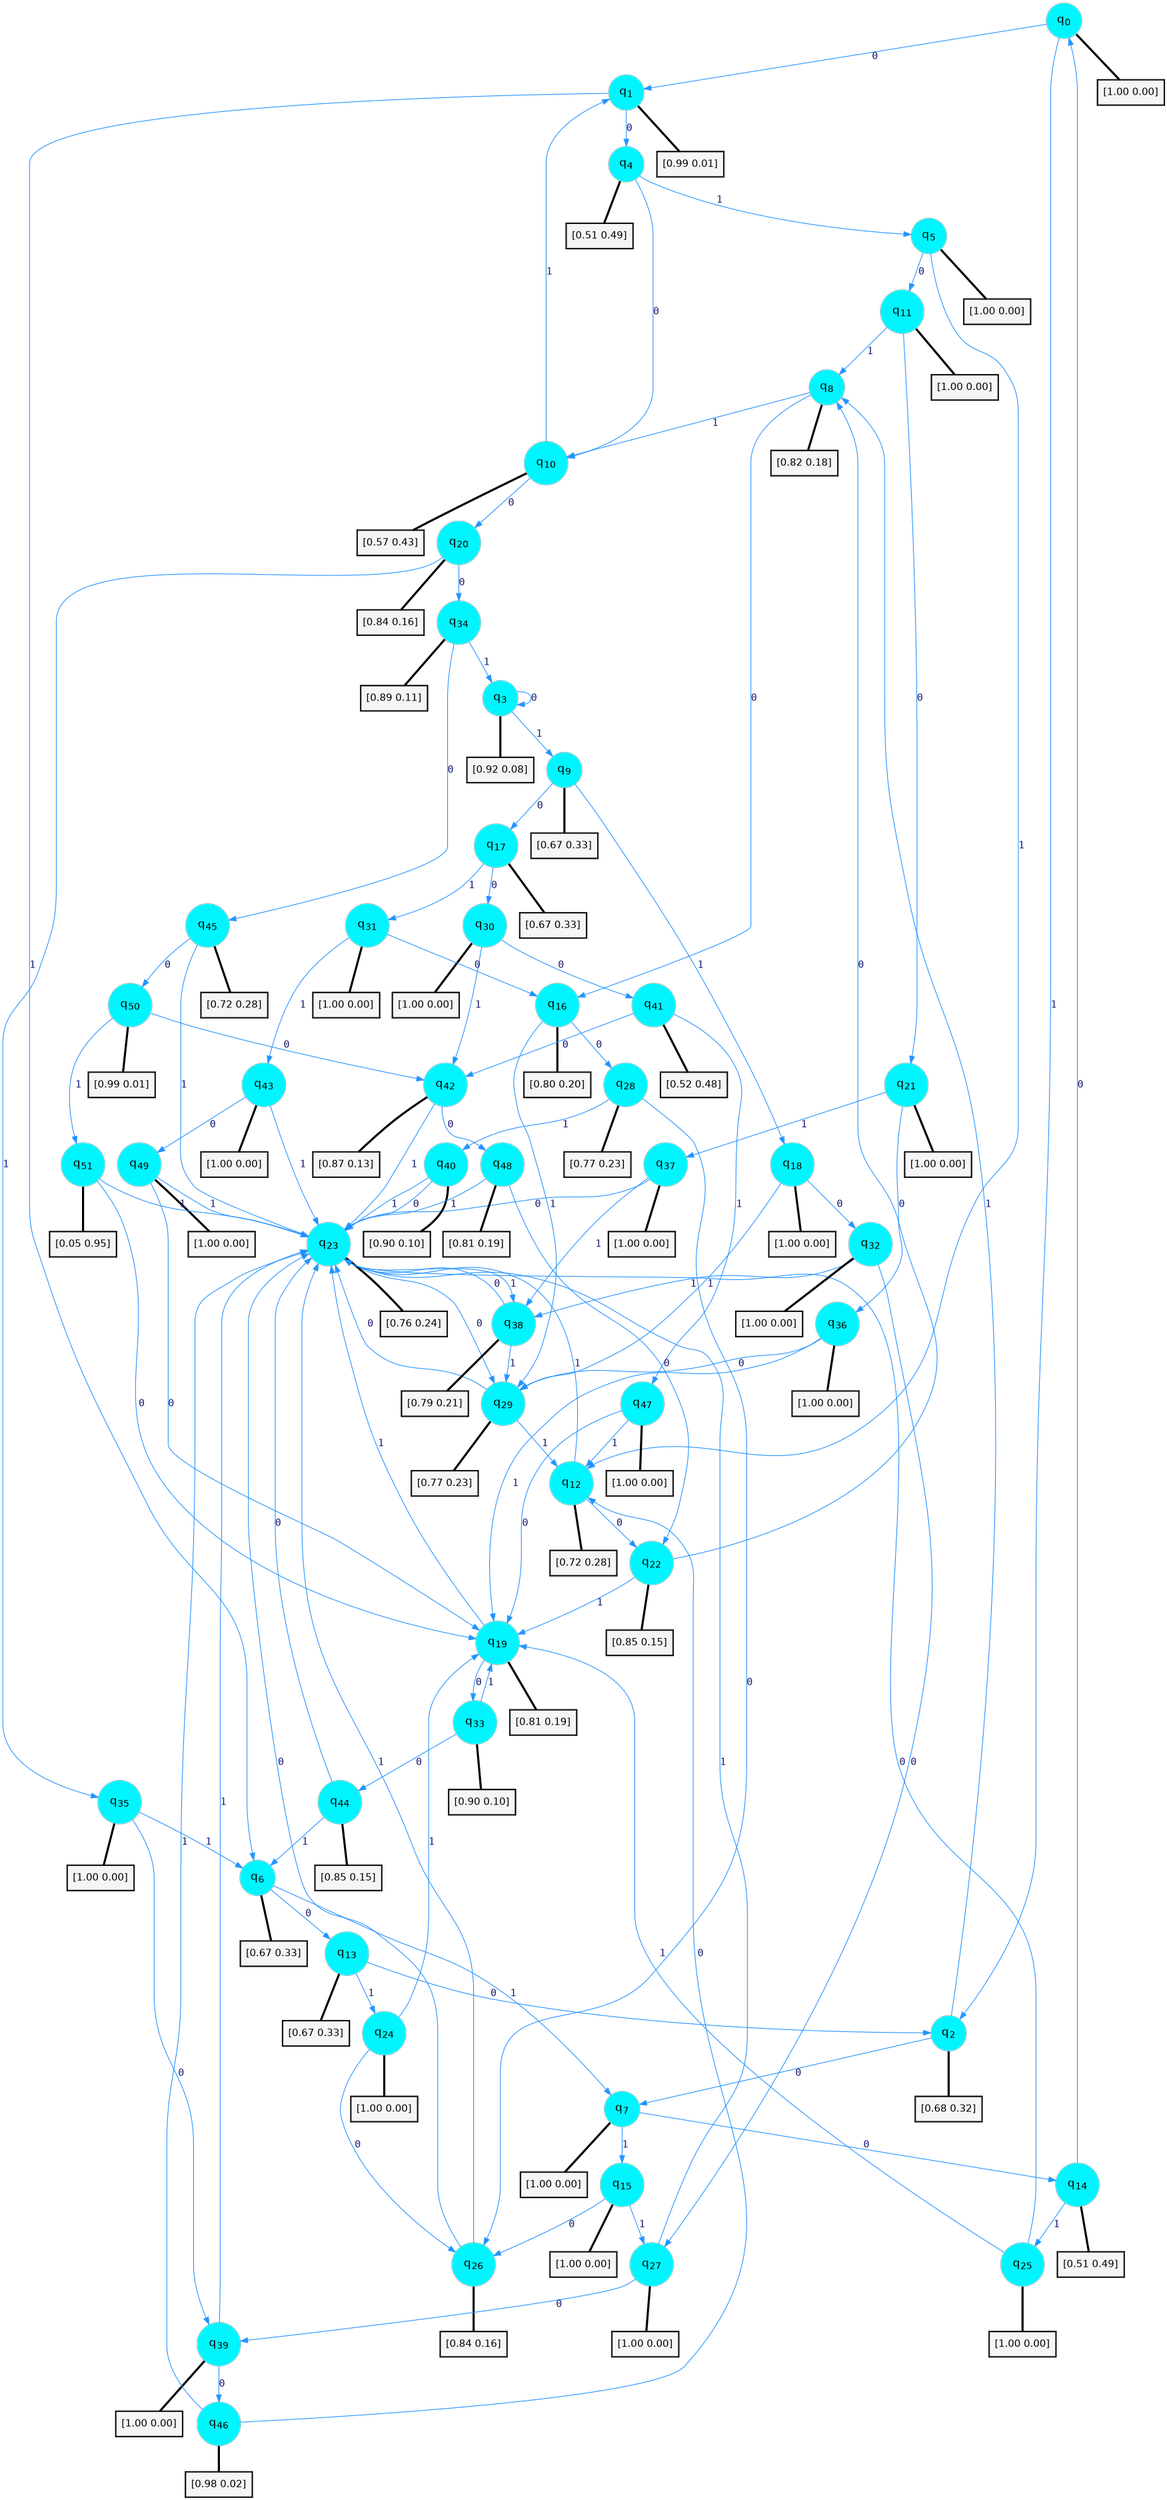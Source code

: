 digraph G {
graph [
bgcolor=transparent, dpi=300, rankdir=TD, size="40,25"];
node [
color=gray, fillcolor=turquoise1, fontcolor=black, fontname=Helvetica, fontsize=16, fontweight=bold, shape=circle, style=filled];
edge [
arrowsize=1, color=dodgerblue1, fontcolor=midnightblue, fontname=courier, fontweight=bold, penwidth=1, style=solid, weight=20];
0[label=<q<SUB>0</SUB>>];
1[label=<q<SUB>1</SUB>>];
2[label=<q<SUB>2</SUB>>];
3[label=<q<SUB>3</SUB>>];
4[label=<q<SUB>4</SUB>>];
5[label=<q<SUB>5</SUB>>];
6[label=<q<SUB>6</SUB>>];
7[label=<q<SUB>7</SUB>>];
8[label=<q<SUB>8</SUB>>];
9[label=<q<SUB>9</SUB>>];
10[label=<q<SUB>10</SUB>>];
11[label=<q<SUB>11</SUB>>];
12[label=<q<SUB>12</SUB>>];
13[label=<q<SUB>13</SUB>>];
14[label=<q<SUB>14</SUB>>];
15[label=<q<SUB>15</SUB>>];
16[label=<q<SUB>16</SUB>>];
17[label=<q<SUB>17</SUB>>];
18[label=<q<SUB>18</SUB>>];
19[label=<q<SUB>19</SUB>>];
20[label=<q<SUB>20</SUB>>];
21[label=<q<SUB>21</SUB>>];
22[label=<q<SUB>22</SUB>>];
23[label=<q<SUB>23</SUB>>];
24[label=<q<SUB>24</SUB>>];
25[label=<q<SUB>25</SUB>>];
26[label=<q<SUB>26</SUB>>];
27[label=<q<SUB>27</SUB>>];
28[label=<q<SUB>28</SUB>>];
29[label=<q<SUB>29</SUB>>];
30[label=<q<SUB>30</SUB>>];
31[label=<q<SUB>31</SUB>>];
32[label=<q<SUB>32</SUB>>];
33[label=<q<SUB>33</SUB>>];
34[label=<q<SUB>34</SUB>>];
35[label=<q<SUB>35</SUB>>];
36[label=<q<SUB>36</SUB>>];
37[label=<q<SUB>37</SUB>>];
38[label=<q<SUB>38</SUB>>];
39[label=<q<SUB>39</SUB>>];
40[label=<q<SUB>40</SUB>>];
41[label=<q<SUB>41</SUB>>];
42[label=<q<SUB>42</SUB>>];
43[label=<q<SUB>43</SUB>>];
44[label=<q<SUB>44</SUB>>];
45[label=<q<SUB>45</SUB>>];
46[label=<q<SUB>46</SUB>>];
47[label=<q<SUB>47</SUB>>];
48[label=<q<SUB>48</SUB>>];
49[label=<q<SUB>49</SUB>>];
50[label=<q<SUB>50</SUB>>];
51[label=<q<SUB>51</SUB>>];
52[label="[1.00 0.00]", shape=box,fontcolor=black, fontname=Helvetica, fontsize=14, penwidth=2, fillcolor=whitesmoke,color=black];
53[label="[0.99 0.01]", shape=box,fontcolor=black, fontname=Helvetica, fontsize=14, penwidth=2, fillcolor=whitesmoke,color=black];
54[label="[0.68 0.32]", shape=box,fontcolor=black, fontname=Helvetica, fontsize=14, penwidth=2, fillcolor=whitesmoke,color=black];
55[label="[0.92 0.08]", shape=box,fontcolor=black, fontname=Helvetica, fontsize=14, penwidth=2, fillcolor=whitesmoke,color=black];
56[label="[0.51 0.49]", shape=box,fontcolor=black, fontname=Helvetica, fontsize=14, penwidth=2, fillcolor=whitesmoke,color=black];
57[label="[1.00 0.00]", shape=box,fontcolor=black, fontname=Helvetica, fontsize=14, penwidth=2, fillcolor=whitesmoke,color=black];
58[label="[0.67 0.33]", shape=box,fontcolor=black, fontname=Helvetica, fontsize=14, penwidth=2, fillcolor=whitesmoke,color=black];
59[label="[1.00 0.00]", shape=box,fontcolor=black, fontname=Helvetica, fontsize=14, penwidth=2, fillcolor=whitesmoke,color=black];
60[label="[0.82 0.18]", shape=box,fontcolor=black, fontname=Helvetica, fontsize=14, penwidth=2, fillcolor=whitesmoke,color=black];
61[label="[0.67 0.33]", shape=box,fontcolor=black, fontname=Helvetica, fontsize=14, penwidth=2, fillcolor=whitesmoke,color=black];
62[label="[0.57 0.43]", shape=box,fontcolor=black, fontname=Helvetica, fontsize=14, penwidth=2, fillcolor=whitesmoke,color=black];
63[label="[1.00 0.00]", shape=box,fontcolor=black, fontname=Helvetica, fontsize=14, penwidth=2, fillcolor=whitesmoke,color=black];
64[label="[0.72 0.28]", shape=box,fontcolor=black, fontname=Helvetica, fontsize=14, penwidth=2, fillcolor=whitesmoke,color=black];
65[label="[0.67 0.33]", shape=box,fontcolor=black, fontname=Helvetica, fontsize=14, penwidth=2, fillcolor=whitesmoke,color=black];
66[label="[0.51 0.49]", shape=box,fontcolor=black, fontname=Helvetica, fontsize=14, penwidth=2, fillcolor=whitesmoke,color=black];
67[label="[1.00 0.00]", shape=box,fontcolor=black, fontname=Helvetica, fontsize=14, penwidth=2, fillcolor=whitesmoke,color=black];
68[label="[0.80 0.20]", shape=box,fontcolor=black, fontname=Helvetica, fontsize=14, penwidth=2, fillcolor=whitesmoke,color=black];
69[label="[0.67 0.33]", shape=box,fontcolor=black, fontname=Helvetica, fontsize=14, penwidth=2, fillcolor=whitesmoke,color=black];
70[label="[1.00 0.00]", shape=box,fontcolor=black, fontname=Helvetica, fontsize=14, penwidth=2, fillcolor=whitesmoke,color=black];
71[label="[0.81 0.19]", shape=box,fontcolor=black, fontname=Helvetica, fontsize=14, penwidth=2, fillcolor=whitesmoke,color=black];
72[label="[0.84 0.16]", shape=box,fontcolor=black, fontname=Helvetica, fontsize=14, penwidth=2, fillcolor=whitesmoke,color=black];
73[label="[1.00 0.00]", shape=box,fontcolor=black, fontname=Helvetica, fontsize=14, penwidth=2, fillcolor=whitesmoke,color=black];
74[label="[0.85 0.15]", shape=box,fontcolor=black, fontname=Helvetica, fontsize=14, penwidth=2, fillcolor=whitesmoke,color=black];
75[label="[0.76 0.24]", shape=box,fontcolor=black, fontname=Helvetica, fontsize=14, penwidth=2, fillcolor=whitesmoke,color=black];
76[label="[1.00 0.00]", shape=box,fontcolor=black, fontname=Helvetica, fontsize=14, penwidth=2, fillcolor=whitesmoke,color=black];
77[label="[1.00 0.00]", shape=box,fontcolor=black, fontname=Helvetica, fontsize=14, penwidth=2, fillcolor=whitesmoke,color=black];
78[label="[0.84 0.16]", shape=box,fontcolor=black, fontname=Helvetica, fontsize=14, penwidth=2, fillcolor=whitesmoke,color=black];
79[label="[1.00 0.00]", shape=box,fontcolor=black, fontname=Helvetica, fontsize=14, penwidth=2, fillcolor=whitesmoke,color=black];
80[label="[0.77 0.23]", shape=box,fontcolor=black, fontname=Helvetica, fontsize=14, penwidth=2, fillcolor=whitesmoke,color=black];
81[label="[0.77 0.23]", shape=box,fontcolor=black, fontname=Helvetica, fontsize=14, penwidth=2, fillcolor=whitesmoke,color=black];
82[label="[1.00 0.00]", shape=box,fontcolor=black, fontname=Helvetica, fontsize=14, penwidth=2, fillcolor=whitesmoke,color=black];
83[label="[1.00 0.00]", shape=box,fontcolor=black, fontname=Helvetica, fontsize=14, penwidth=2, fillcolor=whitesmoke,color=black];
84[label="[1.00 0.00]", shape=box,fontcolor=black, fontname=Helvetica, fontsize=14, penwidth=2, fillcolor=whitesmoke,color=black];
85[label="[0.90 0.10]", shape=box,fontcolor=black, fontname=Helvetica, fontsize=14, penwidth=2, fillcolor=whitesmoke,color=black];
86[label="[0.89 0.11]", shape=box,fontcolor=black, fontname=Helvetica, fontsize=14, penwidth=2, fillcolor=whitesmoke,color=black];
87[label="[1.00 0.00]", shape=box,fontcolor=black, fontname=Helvetica, fontsize=14, penwidth=2, fillcolor=whitesmoke,color=black];
88[label="[1.00 0.00]", shape=box,fontcolor=black, fontname=Helvetica, fontsize=14, penwidth=2, fillcolor=whitesmoke,color=black];
89[label="[1.00 0.00]", shape=box,fontcolor=black, fontname=Helvetica, fontsize=14, penwidth=2, fillcolor=whitesmoke,color=black];
90[label="[0.79 0.21]", shape=box,fontcolor=black, fontname=Helvetica, fontsize=14, penwidth=2, fillcolor=whitesmoke,color=black];
91[label="[1.00 0.00]", shape=box,fontcolor=black, fontname=Helvetica, fontsize=14, penwidth=2, fillcolor=whitesmoke,color=black];
92[label="[0.90 0.10]", shape=box,fontcolor=black, fontname=Helvetica, fontsize=14, penwidth=2, fillcolor=whitesmoke,color=black];
93[label="[0.52 0.48]", shape=box,fontcolor=black, fontname=Helvetica, fontsize=14, penwidth=2, fillcolor=whitesmoke,color=black];
94[label="[0.87 0.13]", shape=box,fontcolor=black, fontname=Helvetica, fontsize=14, penwidth=2, fillcolor=whitesmoke,color=black];
95[label="[1.00 0.00]", shape=box,fontcolor=black, fontname=Helvetica, fontsize=14, penwidth=2, fillcolor=whitesmoke,color=black];
96[label="[0.85 0.15]", shape=box,fontcolor=black, fontname=Helvetica, fontsize=14, penwidth=2, fillcolor=whitesmoke,color=black];
97[label="[0.72 0.28]", shape=box,fontcolor=black, fontname=Helvetica, fontsize=14, penwidth=2, fillcolor=whitesmoke,color=black];
98[label="[0.98 0.02]", shape=box,fontcolor=black, fontname=Helvetica, fontsize=14, penwidth=2, fillcolor=whitesmoke,color=black];
99[label="[1.00 0.00]", shape=box,fontcolor=black, fontname=Helvetica, fontsize=14, penwidth=2, fillcolor=whitesmoke,color=black];
100[label="[0.81 0.19]", shape=box,fontcolor=black, fontname=Helvetica, fontsize=14, penwidth=2, fillcolor=whitesmoke,color=black];
101[label="[1.00 0.00]", shape=box,fontcolor=black, fontname=Helvetica, fontsize=14, penwidth=2, fillcolor=whitesmoke,color=black];
102[label="[0.99 0.01]", shape=box,fontcolor=black, fontname=Helvetica, fontsize=14, penwidth=2, fillcolor=whitesmoke,color=black];
103[label="[0.05 0.95]", shape=box,fontcolor=black, fontname=Helvetica, fontsize=14, penwidth=2, fillcolor=whitesmoke,color=black];
0->1 [label=0];
0->2 [label=1];
0->52 [arrowhead=none, penwidth=3,color=black];
1->4 [label=0];
1->6 [label=1];
1->53 [arrowhead=none, penwidth=3,color=black];
2->7 [label=0];
2->8 [label=1];
2->54 [arrowhead=none, penwidth=3,color=black];
3->3 [label=0];
3->9 [label=1];
3->55 [arrowhead=none, penwidth=3,color=black];
4->10 [label=0];
4->5 [label=1];
4->56 [arrowhead=none, penwidth=3,color=black];
5->11 [label=0];
5->12 [label=1];
5->57 [arrowhead=none, penwidth=3,color=black];
6->13 [label=0];
6->7 [label=1];
6->58 [arrowhead=none, penwidth=3,color=black];
7->14 [label=0];
7->15 [label=1];
7->59 [arrowhead=none, penwidth=3,color=black];
8->16 [label=0];
8->10 [label=1];
8->60 [arrowhead=none, penwidth=3,color=black];
9->17 [label=0];
9->18 [label=1];
9->61 [arrowhead=none, penwidth=3,color=black];
10->20 [label=0];
10->1 [label=1];
10->62 [arrowhead=none, penwidth=3,color=black];
11->21 [label=0];
11->8 [label=1];
11->63 [arrowhead=none, penwidth=3,color=black];
12->22 [label=0];
12->23 [label=1];
12->64 [arrowhead=none, penwidth=3,color=black];
13->2 [label=0];
13->24 [label=1];
13->65 [arrowhead=none, penwidth=3,color=black];
14->0 [label=0];
14->25 [label=1];
14->66 [arrowhead=none, penwidth=3,color=black];
15->26 [label=0];
15->27 [label=1];
15->67 [arrowhead=none, penwidth=3,color=black];
16->28 [label=0];
16->29 [label=1];
16->68 [arrowhead=none, penwidth=3,color=black];
17->30 [label=0];
17->31 [label=1];
17->69 [arrowhead=none, penwidth=3,color=black];
18->32 [label=0];
18->29 [label=1];
18->70 [arrowhead=none, penwidth=3,color=black];
19->33 [label=0];
19->23 [label=1];
19->71 [arrowhead=none, penwidth=3,color=black];
20->34 [label=0];
20->35 [label=1];
20->72 [arrowhead=none, penwidth=3,color=black];
21->36 [label=0];
21->37 [label=1];
21->73 [arrowhead=none, penwidth=3,color=black];
22->8 [label=0];
22->19 [label=1];
22->74 [arrowhead=none, penwidth=3,color=black];
23->29 [label=0];
23->38 [label=1];
23->75 [arrowhead=none, penwidth=3,color=black];
24->26 [label=0];
24->19 [label=1];
24->76 [arrowhead=none, penwidth=3,color=black];
25->23 [label=0];
25->19 [label=1];
25->77 [arrowhead=none, penwidth=3,color=black];
26->23 [label=0];
26->23 [label=1];
26->78 [arrowhead=none, penwidth=3,color=black];
27->39 [label=0];
27->23 [label=1];
27->79 [arrowhead=none, penwidth=3,color=black];
28->26 [label=0];
28->40 [label=1];
28->80 [arrowhead=none, penwidth=3,color=black];
29->23 [label=0];
29->12 [label=1];
29->81 [arrowhead=none, penwidth=3,color=black];
30->41 [label=0];
30->42 [label=1];
30->82 [arrowhead=none, penwidth=3,color=black];
31->16 [label=0];
31->43 [label=1];
31->83 [arrowhead=none, penwidth=3,color=black];
32->27 [label=0];
32->38 [label=1];
32->84 [arrowhead=none, penwidth=3,color=black];
33->44 [label=0];
33->19 [label=1];
33->85 [arrowhead=none, penwidth=3,color=black];
34->45 [label=0];
34->3 [label=1];
34->86 [arrowhead=none, penwidth=3,color=black];
35->39 [label=0];
35->6 [label=1];
35->87 [arrowhead=none, penwidth=3,color=black];
36->29 [label=0];
36->19 [label=1];
36->88 [arrowhead=none, penwidth=3,color=black];
37->23 [label=0];
37->38 [label=1];
37->89 [arrowhead=none, penwidth=3,color=black];
38->23 [label=0];
38->29 [label=1];
38->90 [arrowhead=none, penwidth=3,color=black];
39->46 [label=0];
39->23 [label=1];
39->91 [arrowhead=none, penwidth=3,color=black];
40->23 [label=0];
40->23 [label=1];
40->92 [arrowhead=none, penwidth=3,color=black];
41->42 [label=0];
41->47 [label=1];
41->93 [arrowhead=none, penwidth=3,color=black];
42->48 [label=0];
42->23 [label=1];
42->94 [arrowhead=none, penwidth=3,color=black];
43->49 [label=0];
43->23 [label=1];
43->95 [arrowhead=none, penwidth=3,color=black];
44->23 [label=0];
44->6 [label=1];
44->96 [arrowhead=none, penwidth=3,color=black];
45->50 [label=0];
45->23 [label=1];
45->97 [arrowhead=none, penwidth=3,color=black];
46->12 [label=0];
46->23 [label=1];
46->98 [arrowhead=none, penwidth=3,color=black];
47->19 [label=0];
47->12 [label=1];
47->99 [arrowhead=none, penwidth=3,color=black];
48->22 [label=0];
48->23 [label=1];
48->100 [arrowhead=none, penwidth=3,color=black];
49->19 [label=0];
49->23 [label=1];
49->101 [arrowhead=none, penwidth=3,color=black];
50->42 [label=0];
50->51 [label=1];
50->102 [arrowhead=none, penwidth=3,color=black];
51->19 [label=0];
51->23 [label=1];
51->103 [arrowhead=none, penwidth=3,color=black];
}
